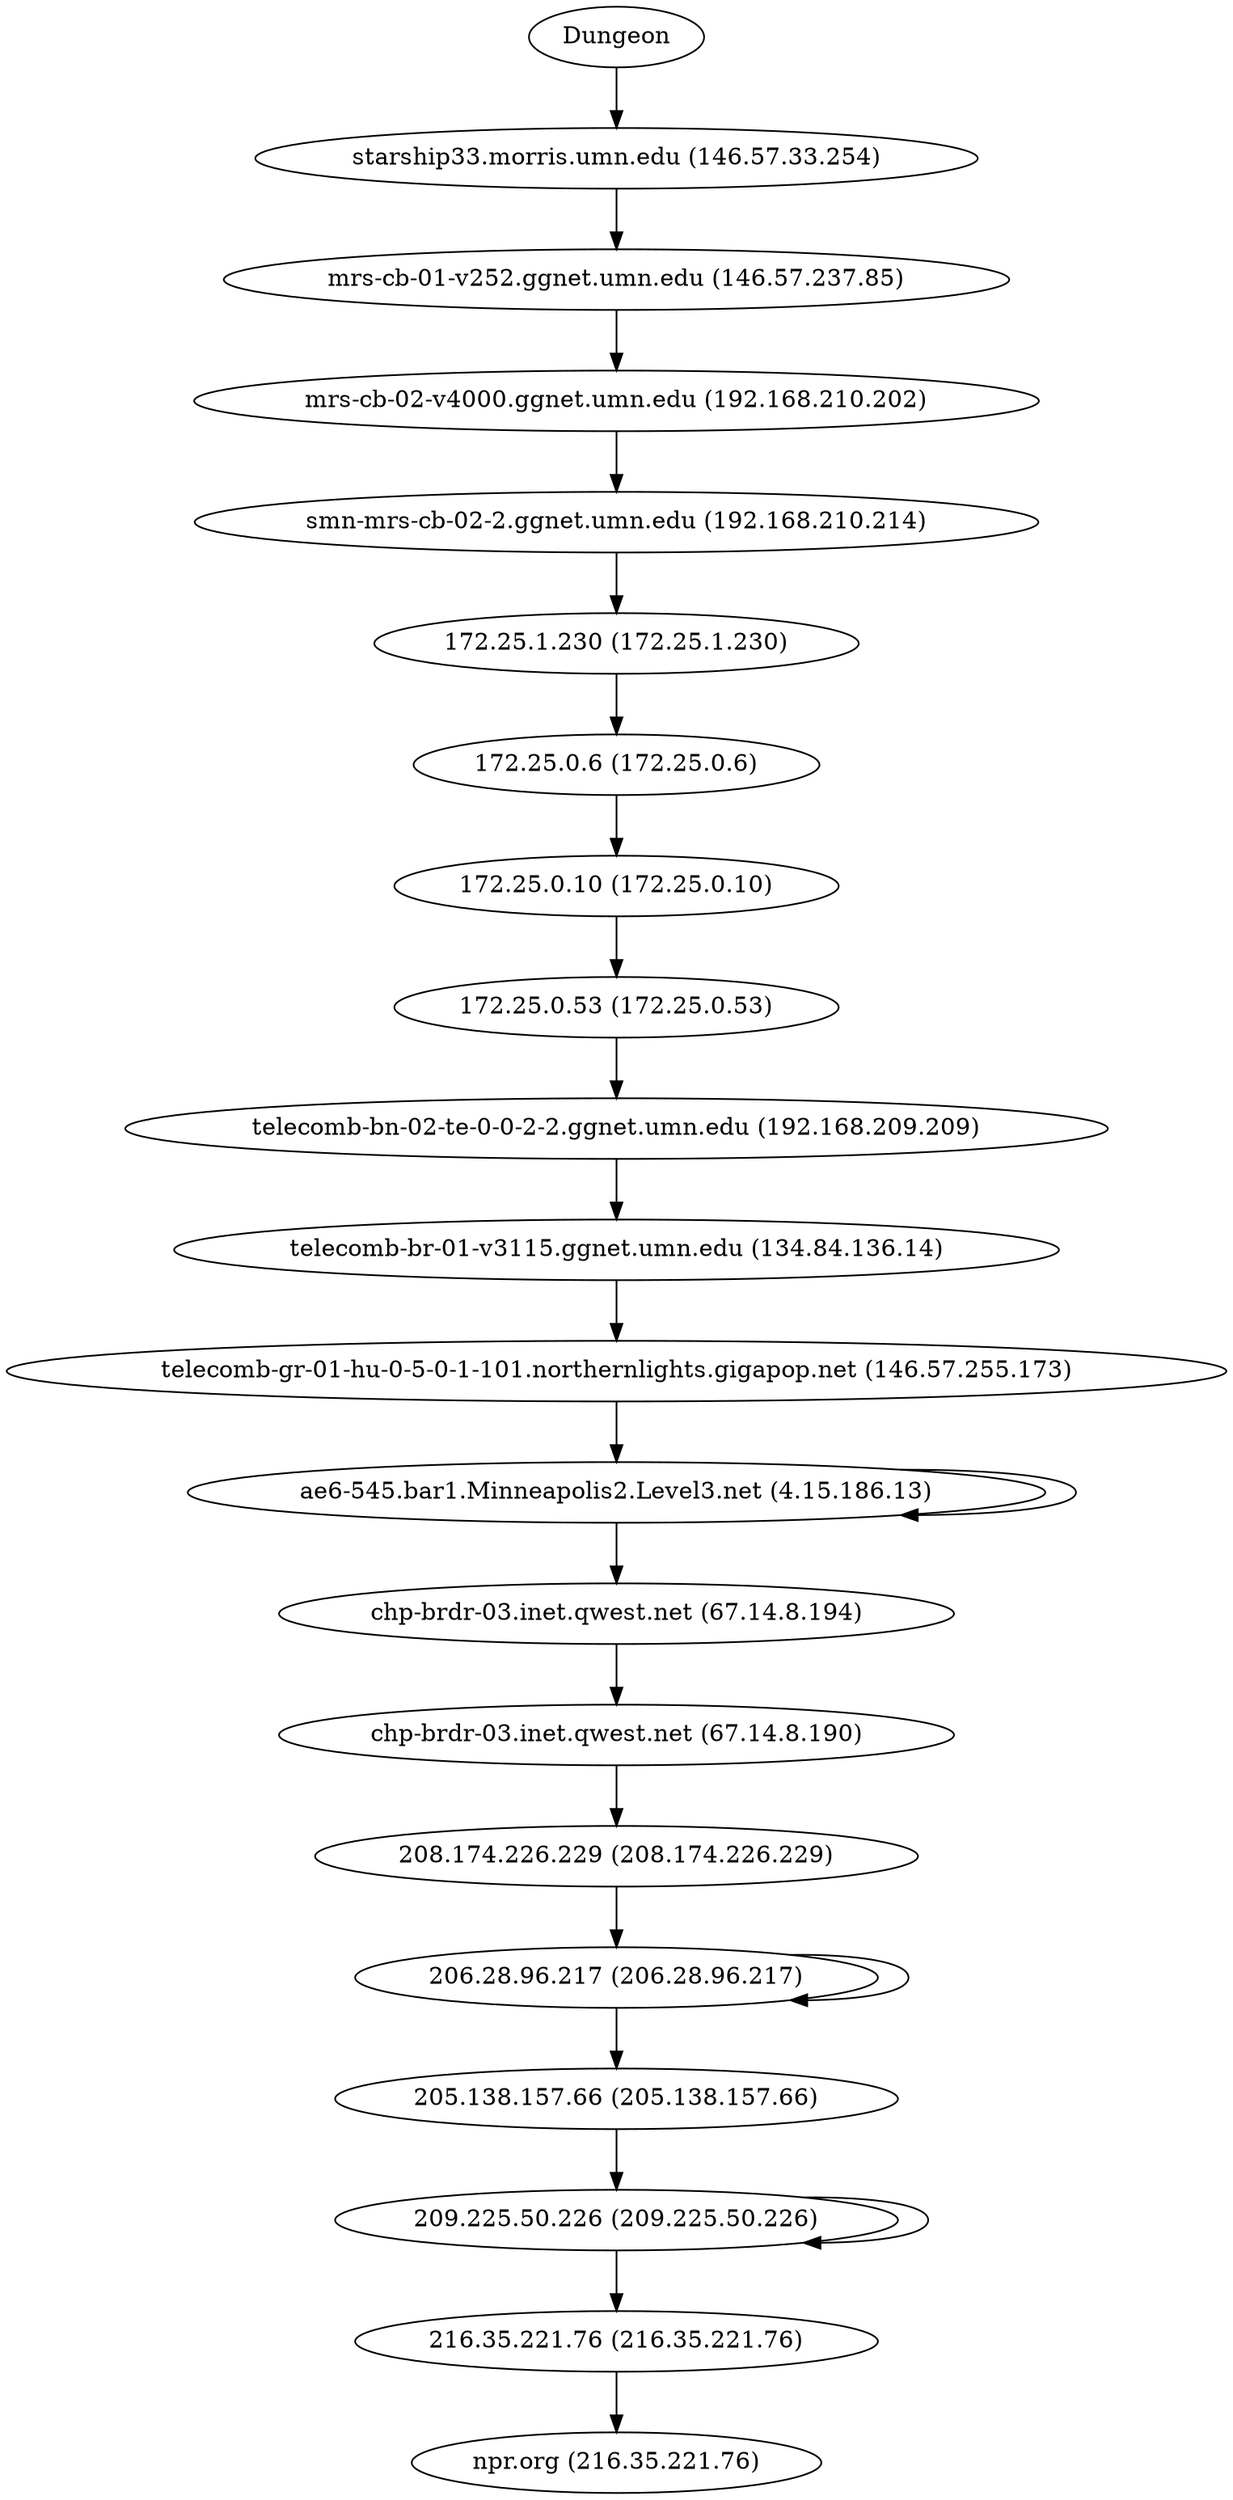 digraph network {

// traceroute to npr.org (216.35.221.76), 60 hops max, 60 byte packets
"Dungeon" -> "starship33.morris.umn.edu (146.57.33.254)";
"starship33.morris.umn.edu (146.57.33.254)" -> "mrs-cb-01-v252.ggnet.umn.edu (146.57.237.85)";
"mrs-cb-01-v252.ggnet.umn.edu (146.57.237.85)" -> "mrs-cb-02-v4000.ggnet.umn.edu (192.168.210.202)";
"mrs-cb-02-v4000.ggnet.umn.edu (192.168.210.202)" -> "smn-mrs-cb-02-2.ggnet.umn.edu (192.168.210.214)";
"smn-mrs-cb-02-2.ggnet.umn.edu (192.168.210.214)" -> "172.25.1.230 (172.25.1.230)";
"172.25.1.230 (172.25.1.230)" -> "172.25.0.6 (172.25.0.6)";
"172.25.0.6 (172.25.0.6)" -> "172.25.0.10 (172.25.0.10)";
"172.25.0.10 (172.25.0.10)" -> "172.25.0.53 (172.25.0.53)";
"172.25.0.53 (172.25.0.53)" -> "telecomb-bn-02-te-0-0-2-2.ggnet.umn.edu (192.168.209.209)";
"telecomb-bn-02-te-0-0-2-2.ggnet.umn.edu (192.168.209.209)" -> "telecomb-br-01-v3115.ggnet.umn.edu (134.84.136.14)";
"telecomb-br-01-v3115.ggnet.umn.edu (134.84.136.14)" -> "telecomb-gr-01-hu-0-5-0-1-101.northernlights.gigapop.net (146.57.255.173)";
"telecomb-gr-01-hu-0-5-0-1-101.northernlights.gigapop.net (146.57.255.173)" -> "ae6-545.bar1.Minneapolis2.Level3.net (4.15.186.13)";
"ae6-545.bar1.Minneapolis2.Level3.net (4.15.186.13)" -> "ae6-545.bar1.Minneapolis2.Level3.net (4.15.186.13)";
"ae6-545.bar1.Minneapolis2.Level3.net (4.15.186.13)" -> "chp-brdr-03.inet.qwest.net (67.14.8.194)";
"chp-brdr-03.inet.qwest.net (67.14.8.194)" -> "chp-brdr-03.inet.qwest.net (67.14.8.190)";
"chp-brdr-03.inet.qwest.net (67.14.8.190)" -> "208.174.226.229 (208.174.226.229)";
"208.174.226.229 (208.174.226.229)" -> "206.28.96.217 (206.28.96.217)";
"206.28.96.217 (206.28.96.217)" -> "206.28.96.217 (206.28.96.217)";
"206.28.96.217 (206.28.96.217)" -> "205.138.157.66 (205.138.157.66)";
"205.138.157.66 (205.138.157.66)" -> "209.225.50.226 (209.225.50.226)";
"209.225.50.226 (209.225.50.226)" -> "209.225.50.226 (209.225.50.226)";
"209.225.50.226 (209.225.50.226)" -> "216.35.221.76 (216.35.221.76)";
"216.35.221.76 (216.35.221.76)" -> "npr.org (216.35.221.76)";
}
